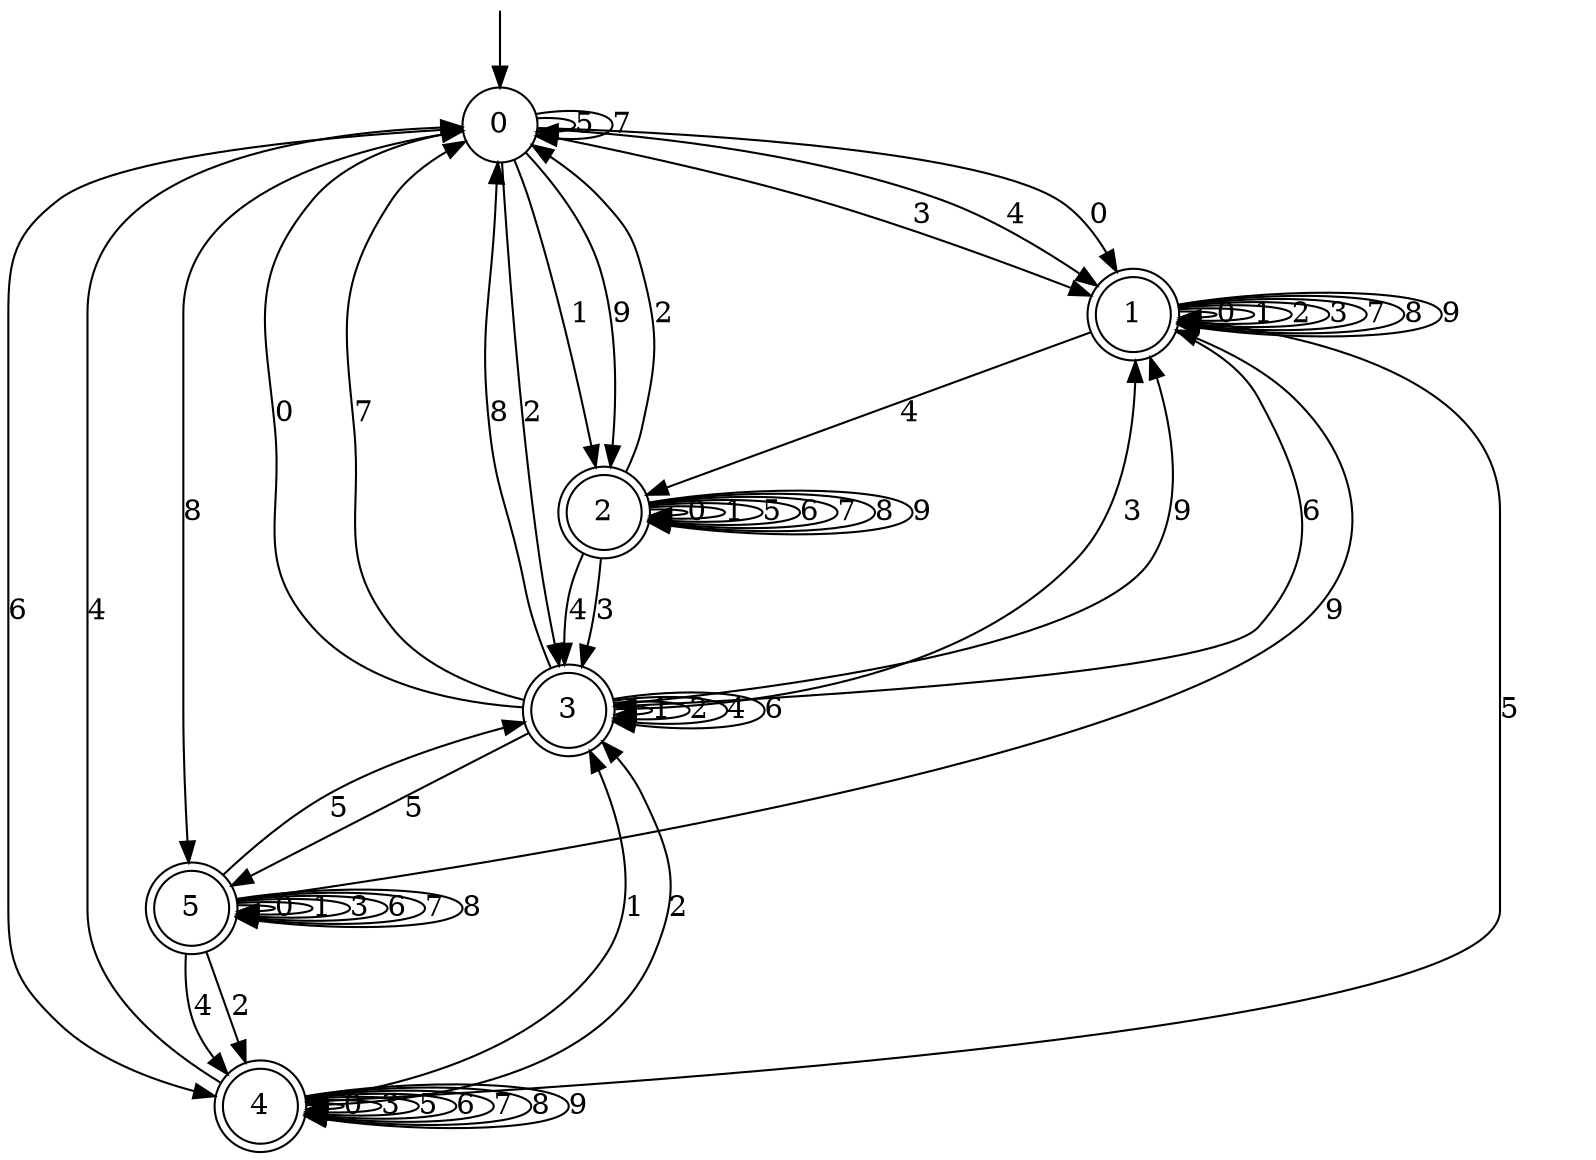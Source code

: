 digraph g {

	s0 [shape="circle" label="0"];
	s1 [shape="doublecircle" label="1"];
	s2 [shape="doublecircle" label="2"];
	s3 [shape="doublecircle" label="3"];
	s4 [shape="doublecircle" label="4"];
	s5 [shape="doublecircle" label="5"];
	s0 -> s1 [label="0"];
	s0 -> s2 [label="1"];
	s0 -> s3 [label="2"];
	s0 -> s1 [label="3"];
	s0 -> s1 [label="4"];
	s0 -> s0 [label="5"];
	s0 -> s4 [label="6"];
	s0 -> s0 [label="7"];
	s0 -> s5 [label="8"];
	s0 -> s2 [label="9"];
	s1 -> s1 [label="0"];
	s1 -> s1 [label="1"];
	s1 -> s1 [label="2"];
	s1 -> s1 [label="3"];
	s1 -> s2 [label="4"];
	s1 -> s4 [label="5"];
	s1 -> s3 [label="6"];
	s1 -> s1 [label="7"];
	s1 -> s1 [label="8"];
	s1 -> s1 [label="9"];
	s2 -> s2 [label="0"];
	s2 -> s2 [label="1"];
	s2 -> s0 [label="2"];
	s2 -> s3 [label="3"];
	s2 -> s3 [label="4"];
	s2 -> s2 [label="5"];
	s2 -> s2 [label="6"];
	s2 -> s2 [label="7"];
	s2 -> s2 [label="8"];
	s2 -> s2 [label="9"];
	s3 -> s0 [label="0"];
	s3 -> s3 [label="1"];
	s3 -> s3 [label="2"];
	s3 -> s1 [label="3"];
	s3 -> s3 [label="4"];
	s3 -> s5 [label="5"];
	s3 -> s3 [label="6"];
	s3 -> s0 [label="7"];
	s3 -> s0 [label="8"];
	s3 -> s1 [label="9"];
	s4 -> s4 [label="0"];
	s4 -> s3 [label="1"];
	s4 -> s3 [label="2"];
	s4 -> s4 [label="3"];
	s4 -> s0 [label="4"];
	s4 -> s4 [label="5"];
	s4 -> s4 [label="6"];
	s4 -> s4 [label="7"];
	s4 -> s4 [label="8"];
	s4 -> s4 [label="9"];
	s5 -> s5 [label="0"];
	s5 -> s5 [label="1"];
	s5 -> s4 [label="2"];
	s5 -> s5 [label="3"];
	s5 -> s4 [label="4"];
	s5 -> s3 [label="5"];
	s5 -> s5 [label="6"];
	s5 -> s5 [label="7"];
	s5 -> s5 [label="8"];
	s5 -> s1 [label="9"];

__start0 [label="" shape="none" width="0" height="0"];
__start0 -> s0;

}
